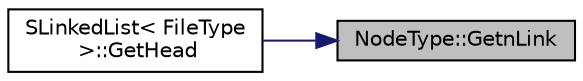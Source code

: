 digraph "NodeType::GetnLink"
{
 // LATEX_PDF_SIZE
  edge [fontname="Helvetica",fontsize="10",labelfontname="Helvetica",labelfontsize="10"];
  node [fontname="Helvetica",fontsize="10",shape=record];
  rankdir="RL";
  Node7 [label="NodeType::GetnLink",height=0.2,width=0.4,color="black", fillcolor="grey75", style="filled", fontcolor="black",tooltip="Get Pointer to Next Node."];
  Node7 -> Node8 [dir="back",color="midnightblue",fontsize="10",style="solid",fontname="Helvetica"];
  Node8 [label="SLinkedList\< FileType\l \>::GetHead",height=0.2,width=0.4,color="black", fillcolor="white", style="filled",URL="$class_s_linked_list.html#ae08641c5edae209880ab905840ea7757",tooltip="Get Head pointer Head node has."];
}
